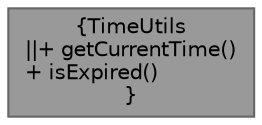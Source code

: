 digraph "TimeUtils"
{
 // INTERACTIVE_SVG=YES
 // LATEX_PDF_SIZE
  bgcolor="transparent";
  edge [fontname=Helvetica,fontsize=10,labelfontname=Helvetica,labelfontsize=10];
  node [fontname=Helvetica,fontsize=10,shape=box,height=0.2,width=0.4];
  Node1 [label="{TimeUtils\n||+ getCurrentTime()\l+ isExpired()\l}",height=0.2,width=0.4,color="gray40", fillcolor="grey60", style="filled", fontcolor="black",tooltip=" "];
}
